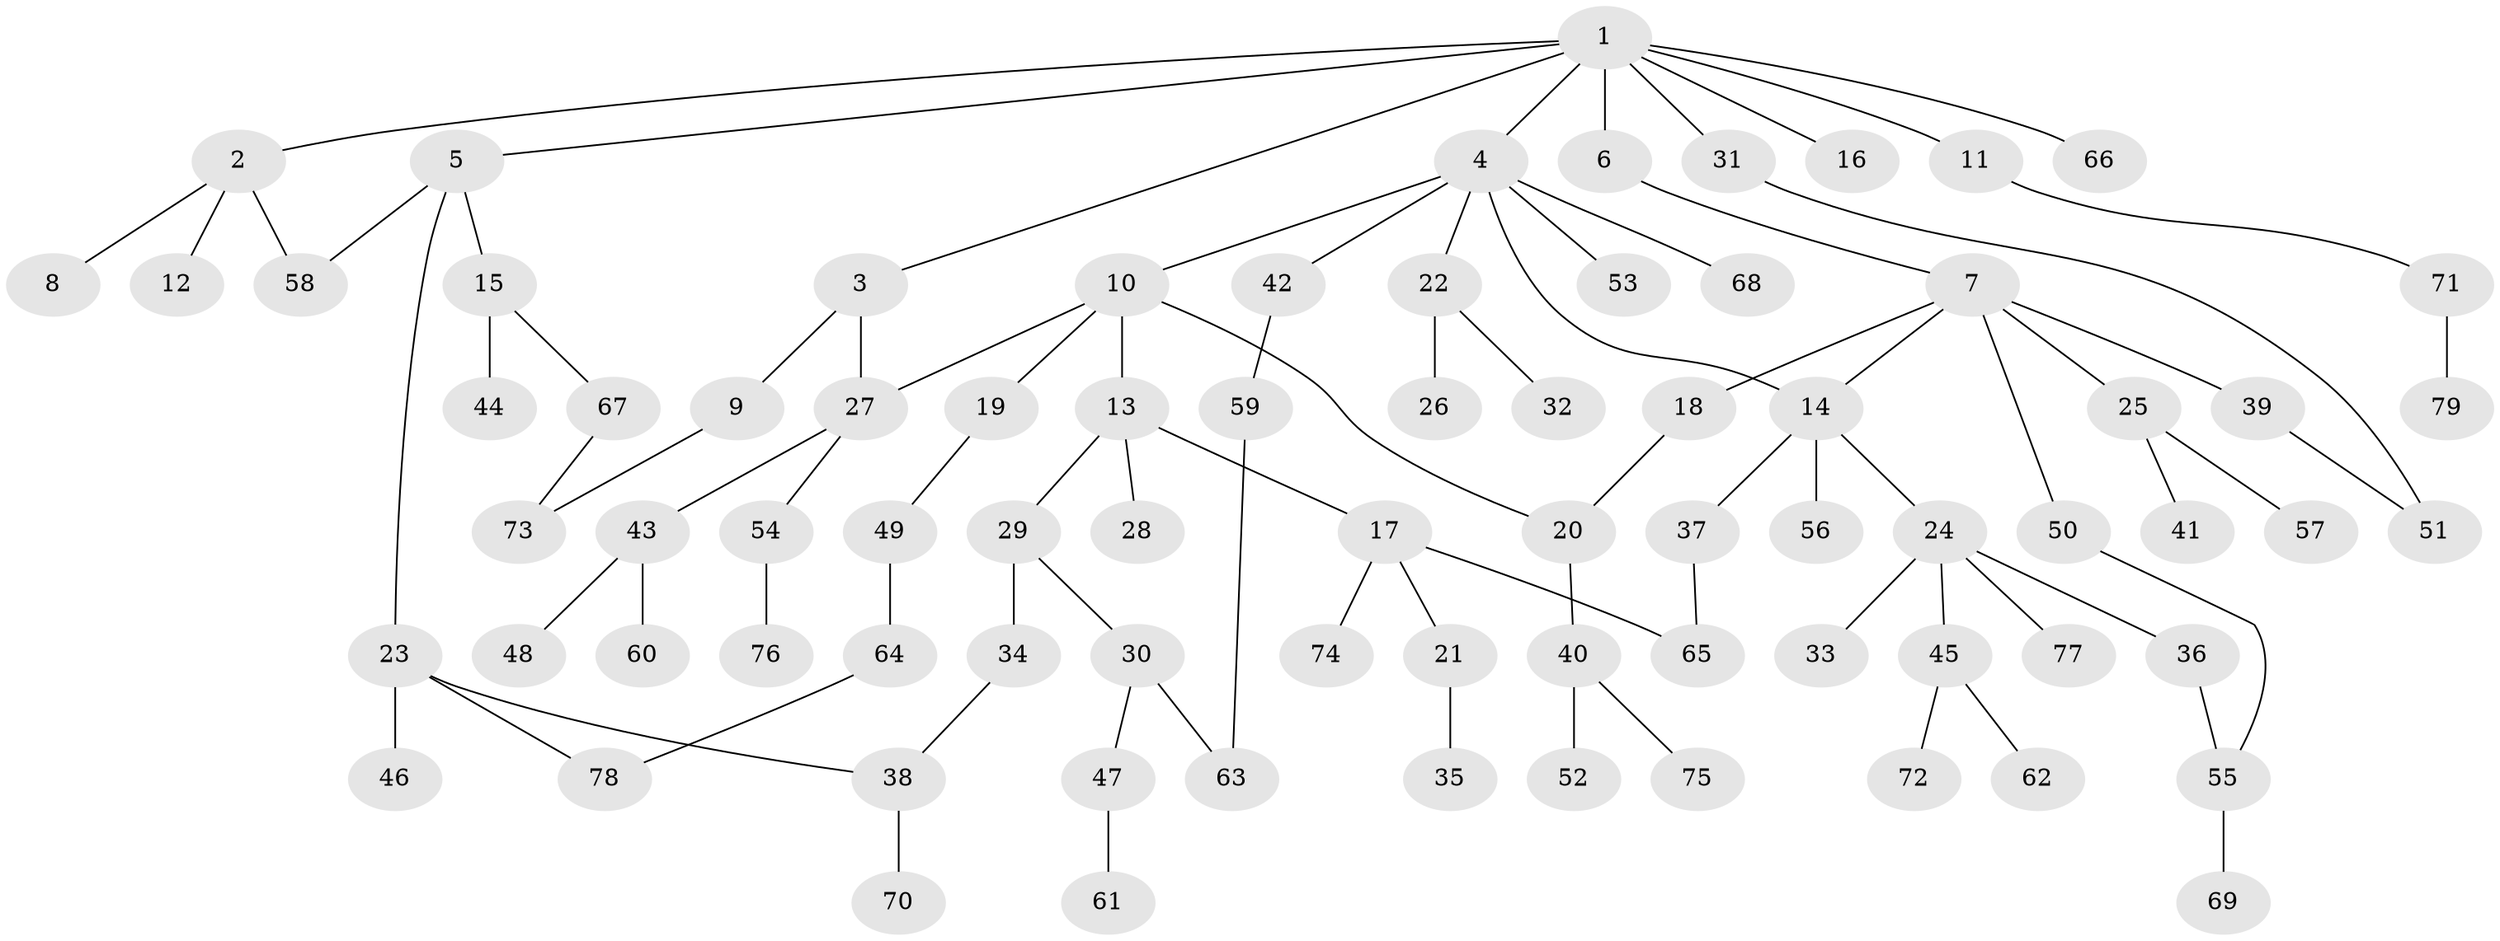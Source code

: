 // coarse degree distribution, {8: 0.06451612903225806, 1: 0.6774193548387096, 7: 0.03225806451612903, 6: 0.06451612903225806, 2: 0.0967741935483871, 4: 0.06451612903225806}
// Generated by graph-tools (version 1.1) at 2025/45/03/04/25 21:45:20]
// undirected, 79 vertices, 89 edges
graph export_dot {
graph [start="1"]
  node [color=gray90,style=filled];
  1;
  2;
  3;
  4;
  5;
  6;
  7;
  8;
  9;
  10;
  11;
  12;
  13;
  14;
  15;
  16;
  17;
  18;
  19;
  20;
  21;
  22;
  23;
  24;
  25;
  26;
  27;
  28;
  29;
  30;
  31;
  32;
  33;
  34;
  35;
  36;
  37;
  38;
  39;
  40;
  41;
  42;
  43;
  44;
  45;
  46;
  47;
  48;
  49;
  50;
  51;
  52;
  53;
  54;
  55;
  56;
  57;
  58;
  59;
  60;
  61;
  62;
  63;
  64;
  65;
  66;
  67;
  68;
  69;
  70;
  71;
  72;
  73;
  74;
  75;
  76;
  77;
  78;
  79;
  1 -- 2;
  1 -- 3;
  1 -- 4;
  1 -- 5;
  1 -- 6;
  1 -- 11;
  1 -- 16;
  1 -- 31;
  1 -- 66;
  2 -- 8;
  2 -- 12;
  2 -- 58;
  3 -- 9;
  3 -- 27;
  4 -- 10;
  4 -- 22;
  4 -- 42;
  4 -- 53;
  4 -- 68;
  4 -- 14;
  5 -- 15;
  5 -- 23;
  5 -- 58;
  6 -- 7;
  7 -- 14;
  7 -- 18;
  7 -- 25;
  7 -- 39;
  7 -- 50;
  9 -- 73;
  10 -- 13;
  10 -- 19;
  10 -- 27;
  10 -- 20;
  11 -- 71;
  13 -- 17;
  13 -- 28;
  13 -- 29;
  14 -- 24;
  14 -- 37;
  14 -- 56;
  15 -- 44;
  15 -- 67;
  17 -- 21;
  17 -- 74;
  17 -- 65;
  18 -- 20;
  19 -- 49;
  20 -- 40;
  21 -- 35;
  22 -- 26;
  22 -- 32;
  23 -- 46;
  23 -- 78;
  23 -- 38;
  24 -- 33;
  24 -- 36;
  24 -- 45;
  24 -- 77;
  25 -- 41;
  25 -- 57;
  27 -- 43;
  27 -- 54;
  29 -- 30;
  29 -- 34;
  30 -- 47;
  30 -- 63;
  31 -- 51;
  34 -- 38;
  36 -- 55;
  37 -- 65;
  38 -- 70;
  39 -- 51;
  40 -- 52;
  40 -- 75;
  42 -- 59;
  43 -- 48;
  43 -- 60;
  45 -- 62;
  45 -- 72;
  47 -- 61;
  49 -- 64;
  50 -- 55;
  54 -- 76;
  55 -- 69;
  59 -- 63;
  64 -- 78;
  67 -- 73;
  71 -- 79;
}

